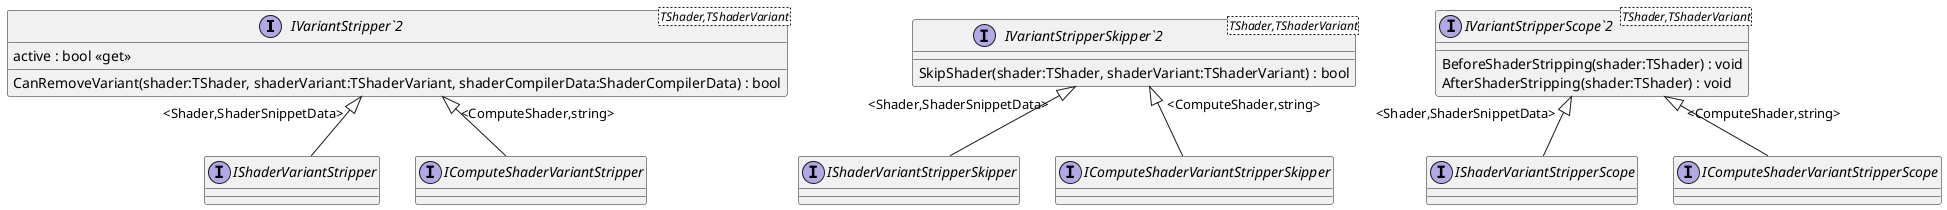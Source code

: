 @startuml
interface "IVariantStripper`2"<TShader,TShaderVariant> {
    active : bool <<get>>
    CanRemoveVariant(shader:TShader, shaderVariant:TShaderVariant, shaderCompilerData:ShaderCompilerData) : bool
}
interface "IVariantStripperSkipper`2"<TShader,TShaderVariant> {
    SkipShader(shader:TShader, shaderVariant:TShaderVariant) : bool
}
interface "IVariantStripperScope`2"<TShader,TShaderVariant> {
    BeforeShaderStripping(shader:TShader) : void
    AfterShaderStripping(shader:TShader) : void
}
interface IShaderVariantStripper {
}
interface IShaderVariantStripperSkipper {
}
interface IShaderVariantStripperScope {
}
interface IComputeShaderVariantStripper {
}
interface IComputeShaderVariantStripperSkipper {
}
interface IComputeShaderVariantStripperScope {
}
"IVariantStripper`2" "<Shader,ShaderSnippetData>" <|-- IShaderVariantStripper
"IVariantStripperSkipper`2" "<Shader,ShaderSnippetData>" <|-- IShaderVariantStripperSkipper
"IVariantStripperScope`2" "<Shader,ShaderSnippetData>" <|-- IShaderVariantStripperScope
"IVariantStripper`2" "<ComputeShader,string>" <|-- IComputeShaderVariantStripper
"IVariantStripperSkipper`2" "<ComputeShader,string>" <|-- IComputeShaderVariantStripperSkipper
"IVariantStripperScope`2" "<ComputeShader,string>" <|-- IComputeShaderVariantStripperScope
@enduml
